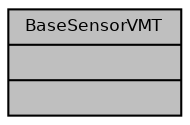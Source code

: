 digraph "BaseSensorVMT"
{
  bgcolor="transparent";
  edge [fontname="Helvetica",fontsize="8",labelfontname="Helvetica",labelfontsize="8"];
  node [fontname="Helvetica",fontsize="8",shape=record];
  Node1 [label="{BaseSensorVMT\n||}",height=0.2,width=0.4,color="black", fillcolor="grey75", style="filled", fontcolor="black"];
}
